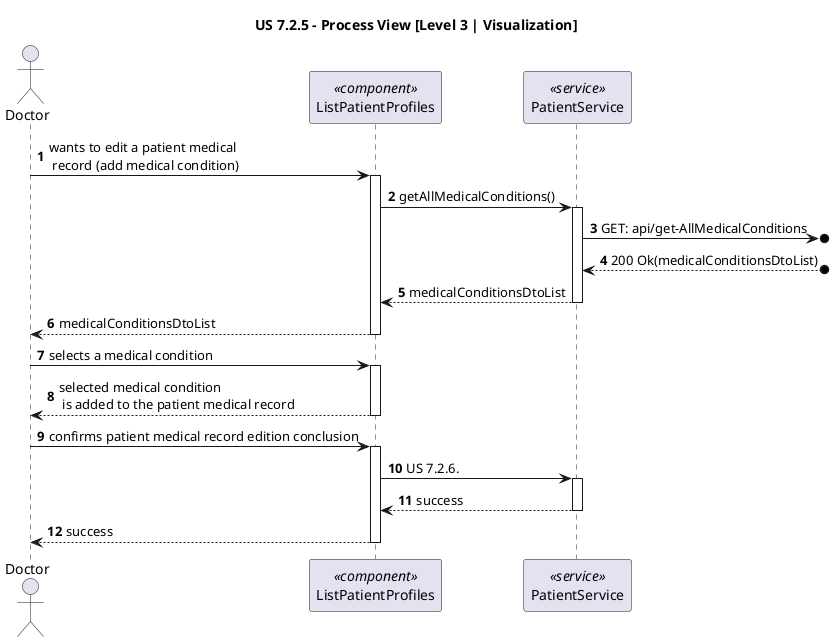 @startuml

title "US 7.2.5 - Process View [Level 3 | Visualization]"

autonumber
actor "Doctor" as USER
participant "ListPatientProfiles" as UPP <<component>>
participant "PatientService" as PS <<service>>

USER -> UPP : wants to edit a patient medical\n record (add medical condition)
activate UPP

UPP -> PS : getAllMedicalConditions()
activate PS

PS ->o] : GET: api/get-AllMedicalConditions

PS <--o] : 200 Ok(medicalConditionsDtoList)

PS --> UPP: medicalConditionsDtoList
deactivate PS

UPP --> USER: medicalConditionsDtoList
deactivate UPP

USER -> UPP : selects a medical condition
activate UPP

UPP --> USER: selected medical condition\n is added to the patient medical record
deactivate UPP

USER -> UPP : confirms patient medical record edition conclusion
activate UPP

UPP -> PS : US 7.2.6.
activate PS

PS --> UPP: success
deactivate PS

UPP --> USER: success
deactivate UPP

@enduml
